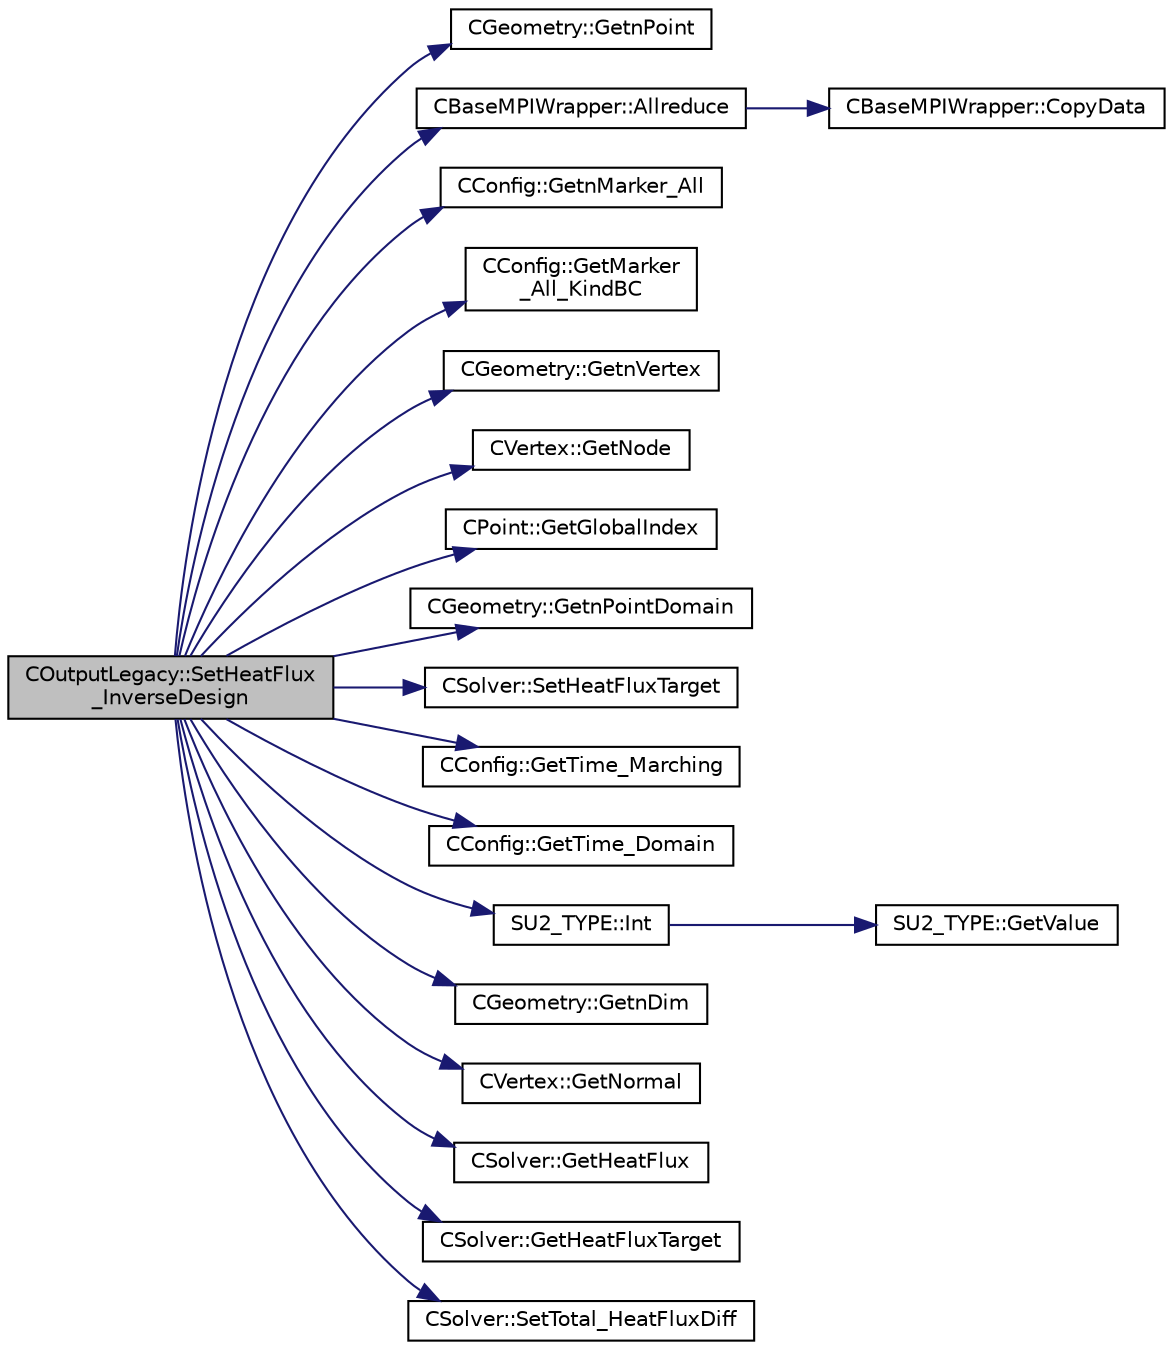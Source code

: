 digraph "COutputLegacy::SetHeatFlux_InverseDesign"
{
  edge [fontname="Helvetica",fontsize="10",labelfontname="Helvetica",labelfontsize="10"];
  node [fontname="Helvetica",fontsize="10",shape=record];
  rankdir="LR";
  Node1158 [label="COutputLegacy::SetHeatFlux\l_InverseDesign",height=0.2,width=0.4,color="black", fillcolor="grey75", style="filled", fontcolor="black"];
  Node1158 -> Node1159 [color="midnightblue",fontsize="10",style="solid",fontname="Helvetica"];
  Node1159 [label="CGeometry::GetnPoint",height=0.2,width=0.4,color="black", fillcolor="white", style="filled",URL="$class_c_geometry.html#aa68b666b38f4d2c7021736ae86940f44",tooltip="Get number of points. "];
  Node1158 -> Node1160 [color="midnightblue",fontsize="10",style="solid",fontname="Helvetica"];
  Node1160 [label="CBaseMPIWrapper::Allreduce",height=0.2,width=0.4,color="black", fillcolor="white", style="filled",URL="$class_c_base_m_p_i_wrapper.html#a637b6fd917a8ca91ce748ba88e0d66b6"];
  Node1160 -> Node1161 [color="midnightblue",fontsize="10",style="solid",fontname="Helvetica"];
  Node1161 [label="CBaseMPIWrapper::CopyData",height=0.2,width=0.4,color="black", fillcolor="white", style="filled",URL="$class_c_base_m_p_i_wrapper.html#a4725cc1dd65b161b483e812a538a5e36"];
  Node1158 -> Node1162 [color="midnightblue",fontsize="10",style="solid",fontname="Helvetica"];
  Node1162 [label="CConfig::GetnMarker_All",height=0.2,width=0.4,color="black", fillcolor="white", style="filled",URL="$class_c_config.html#a300c4884edfc0c2acf395036439004f4",tooltip="Get the total number of boundary markers including send/receive domains. "];
  Node1158 -> Node1163 [color="midnightblue",fontsize="10",style="solid",fontname="Helvetica"];
  Node1163 [label="CConfig::GetMarker\l_All_KindBC",height=0.2,width=0.4,color="black", fillcolor="white", style="filled",URL="$class_c_config.html#a57d43acc1457d2d27095ce006218862e",tooltip="Get the kind of boundary for each marker. "];
  Node1158 -> Node1164 [color="midnightblue",fontsize="10",style="solid",fontname="Helvetica"];
  Node1164 [label="CGeometry::GetnVertex",height=0.2,width=0.4,color="black", fillcolor="white", style="filled",URL="$class_c_geometry.html#a55427e474834af1941e13750b17975be",tooltip="Get number of vertices. "];
  Node1158 -> Node1165 [color="midnightblue",fontsize="10",style="solid",fontname="Helvetica"];
  Node1165 [label="CVertex::GetNode",height=0.2,width=0.4,color="black", fillcolor="white", style="filled",URL="$class_c_vertex.html#a95c513bf927464157ed96b6c79779a1f",tooltip="Get the node of the vertex. "];
  Node1158 -> Node1166 [color="midnightblue",fontsize="10",style="solid",fontname="Helvetica"];
  Node1166 [label="CPoint::GetGlobalIndex",height=0.2,width=0.4,color="black", fillcolor="white", style="filled",URL="$class_c_point.html#ab546170a5a03ef210a75fc5531910050",tooltip="Get the global index in a parallel computation. "];
  Node1158 -> Node1167 [color="midnightblue",fontsize="10",style="solid",fontname="Helvetica"];
  Node1167 [label="CGeometry::GetnPointDomain",height=0.2,width=0.4,color="black", fillcolor="white", style="filled",URL="$class_c_geometry.html#a4fc7de3bff7b6f8c35717016d6f8fcb2",tooltip="Get number of real points (that belong to the domain). "];
  Node1158 -> Node1168 [color="midnightblue",fontsize="10",style="solid",fontname="Helvetica"];
  Node1168 [label="CSolver::SetHeatFluxTarget",height=0.2,width=0.4,color="black", fillcolor="white", style="filled",URL="$class_c_solver.html#aa5ec9b3f7be6cf9e9c4081925a81f031",tooltip="A virtual member. "];
  Node1158 -> Node1169 [color="midnightblue",fontsize="10",style="solid",fontname="Helvetica"];
  Node1169 [label="CConfig::GetTime_Marching",height=0.2,width=0.4,color="black", fillcolor="white", style="filled",URL="$class_c_config.html#a864d499ce740184803607801c47abda7",tooltip="Provides information about the time integration, and change the write in the output files information..."];
  Node1158 -> Node1170 [color="midnightblue",fontsize="10",style="solid",fontname="Helvetica"];
  Node1170 [label="CConfig::GetTime_Domain",height=0.2,width=0.4,color="black", fillcolor="white", style="filled",URL="$class_c_config.html#a6a11350b3c8d7577318be43cda6f7292",tooltip="Check if the multizone problem is solved for time domain. "];
  Node1158 -> Node1171 [color="midnightblue",fontsize="10",style="solid",fontname="Helvetica"];
  Node1171 [label="SU2_TYPE::Int",height=0.2,width=0.4,color="black", fillcolor="white", style="filled",URL="$namespace_s_u2___t_y_p_e.html#a6b48817766d8a6486caa2807a52f6bae",tooltip="Casts the primitive value to int (uses GetValue, already implemented for each type). "];
  Node1171 -> Node1172 [color="midnightblue",fontsize="10",style="solid",fontname="Helvetica"];
  Node1172 [label="SU2_TYPE::GetValue",height=0.2,width=0.4,color="black", fillcolor="white", style="filled",URL="$namespace_s_u2___t_y_p_e.html#a0ed43473f5a450ce028d088427bf10cb",tooltip="Get the (primitive) value of the datatype (needs to be implemented for each new type). "];
  Node1158 -> Node1173 [color="midnightblue",fontsize="10",style="solid",fontname="Helvetica"];
  Node1173 [label="CGeometry::GetnDim",height=0.2,width=0.4,color="black", fillcolor="white", style="filled",URL="$class_c_geometry.html#a2af01006c0c4f74ba089582f1a3587fe",tooltip="Get number of coordinates. "];
  Node1158 -> Node1174 [color="midnightblue",fontsize="10",style="solid",fontname="Helvetica"];
  Node1174 [label="CVertex::GetNormal",height=0.2,width=0.4,color="black", fillcolor="white", style="filled",URL="$class_c_vertex.html#a0d289163c6f3384822fcb9ae86fc1c39",tooltip="Copy the the normal vector of a face. "];
  Node1158 -> Node1175 [color="midnightblue",fontsize="10",style="solid",fontname="Helvetica"];
  Node1175 [label="CSolver::GetHeatFlux",height=0.2,width=0.4,color="black", fillcolor="white", style="filled",URL="$class_c_solver.html#a4e7a9b1a990f63294b7923396cc8924a",tooltip="A virtual member. "];
  Node1158 -> Node1176 [color="midnightblue",fontsize="10",style="solid",fontname="Helvetica"];
  Node1176 [label="CSolver::GetHeatFluxTarget",height=0.2,width=0.4,color="black", fillcolor="white", style="filled",URL="$class_c_solver.html#a26ba9929dcd74e5ebc359116ecd5028f",tooltip="A virtual member. "];
  Node1158 -> Node1177 [color="midnightblue",fontsize="10",style="solid",fontname="Helvetica"];
  Node1177 [label="CSolver::SetTotal_HeatFluxDiff",height=0.2,width=0.4,color="black", fillcolor="white", style="filled",URL="$class_c_solver.html#a04d2377fb28fc23175c468a326dda3cd",tooltip="A virtual member. "];
}
